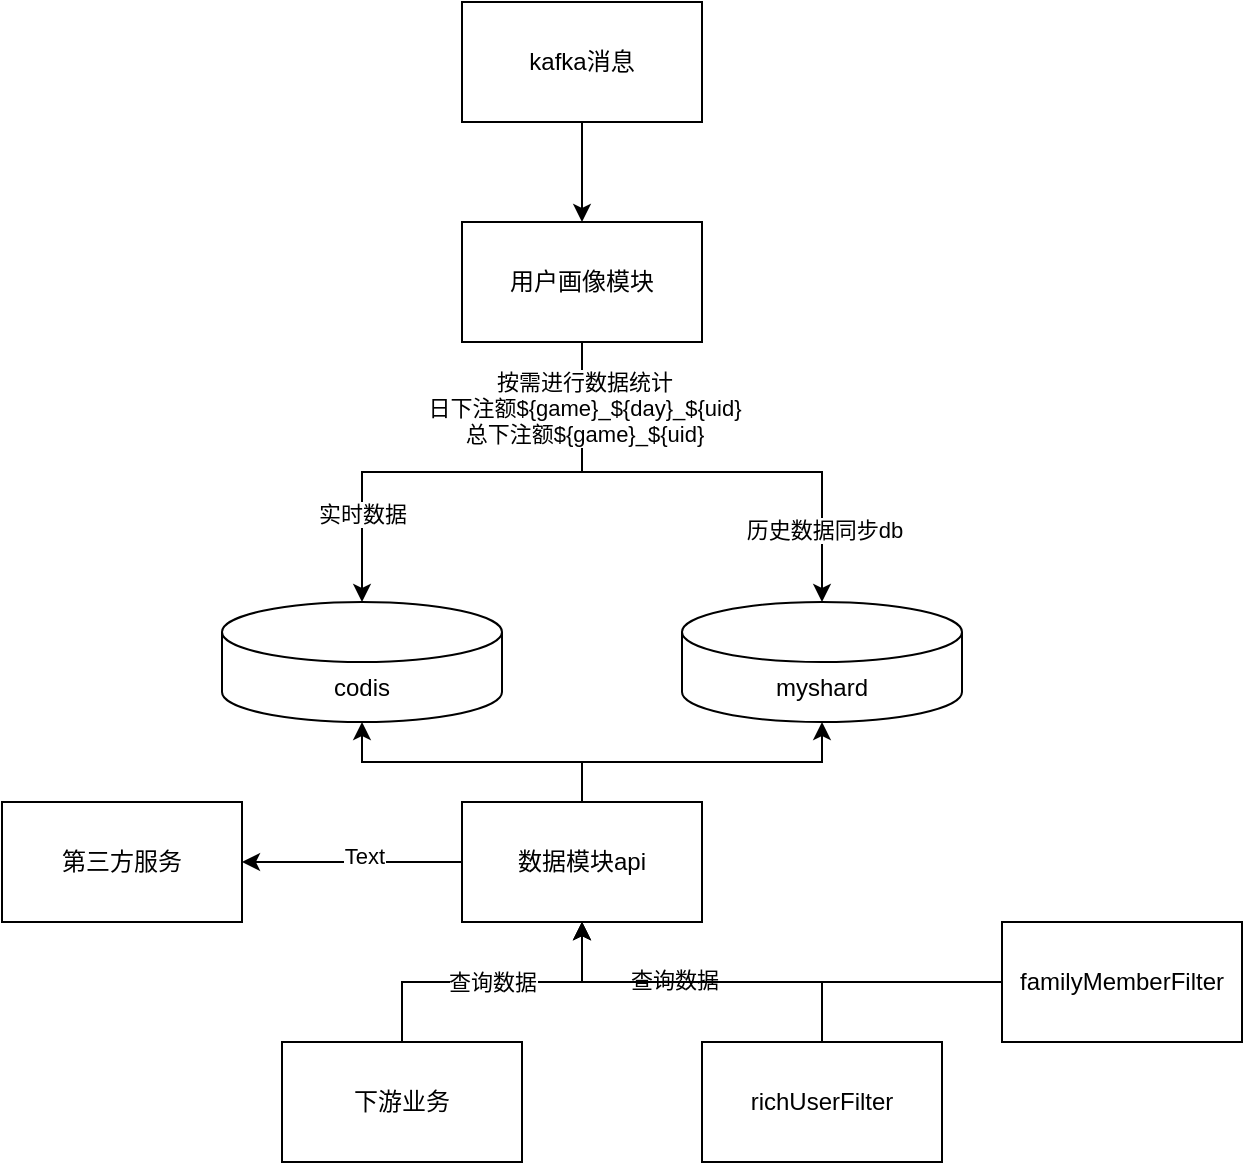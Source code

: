 <mxfile version="21.6.6" type="github">
  <diagram name="第 1 页" id="nrQ97I8aDQJ6jYaaCO9X">
    <mxGraphModel dx="1892" dy="1125" grid="1" gridSize="10" guides="1" tooltips="1" connect="1" arrows="1" fold="1" page="1" pageScale="1" pageWidth="827" pageHeight="1169" math="0" shadow="0">
      <root>
        <mxCell id="0" />
        <mxCell id="1" parent="0" />
        <mxCell id="xIcku-eGGIQmnTQTuAT2-1" value="" style="edgeStyle=orthogonalEdgeStyle;rounded=0;orthogonalLoop=1;jettySize=auto;html=1;" edge="1" parent="1" source="xIcku-eGGIQmnTQTuAT2-2" target="xIcku-eGGIQmnTQTuAT2-6">
          <mxGeometry relative="1" as="geometry" />
        </mxCell>
        <mxCell id="xIcku-eGGIQmnTQTuAT2-2" value="kafka消息" style="rounded=0;whiteSpace=wrap;html=1;" vertex="1" parent="1">
          <mxGeometry x="340" y="80" width="120" height="60" as="geometry" />
        </mxCell>
        <mxCell id="xIcku-eGGIQmnTQTuAT2-3" style="edgeStyle=orthogonalEdgeStyle;rounded=0;orthogonalLoop=1;jettySize=auto;html=1;entryX=0.5;entryY=0;entryDx=0;entryDy=0;entryPerimeter=0;" edge="1" parent="1" source="xIcku-eGGIQmnTQTuAT2-6" target="xIcku-eGGIQmnTQTuAT2-7">
          <mxGeometry relative="1" as="geometry" />
        </mxCell>
        <mxCell id="xIcku-eGGIQmnTQTuAT2-19" value="实时数据" style="edgeLabel;html=1;align=center;verticalAlign=middle;resizable=0;points=[];" vertex="1" connectable="0" parent="xIcku-eGGIQmnTQTuAT2-3">
          <mxGeometry x="0.633" relative="1" as="geometry">
            <mxPoint as="offset" />
          </mxGeometry>
        </mxCell>
        <mxCell id="xIcku-eGGIQmnTQTuAT2-4" style="edgeStyle=orthogonalEdgeStyle;rounded=0;orthogonalLoop=1;jettySize=auto;html=1;entryX=0.5;entryY=0;entryDx=0;entryDy=0;entryPerimeter=0;" edge="1" parent="1" source="xIcku-eGGIQmnTQTuAT2-6" target="xIcku-eGGIQmnTQTuAT2-8">
          <mxGeometry relative="1" as="geometry" />
        </mxCell>
        <mxCell id="xIcku-eGGIQmnTQTuAT2-5" value="按需进行数据统计&lt;br&gt;日下注额${game}_${day}_${uid}&lt;br&gt;总下注额${game}_${uid}" style="edgeLabel;html=1;align=center;verticalAlign=middle;resizable=0;points=[];" vertex="1" connectable="0" parent="xIcku-eGGIQmnTQTuAT2-4">
          <mxGeometry x="-0.736" y="1" relative="1" as="geometry">
            <mxPoint as="offset" />
          </mxGeometry>
        </mxCell>
        <mxCell id="xIcku-eGGIQmnTQTuAT2-20" value="历史数据同步db" style="edgeLabel;html=1;align=center;verticalAlign=middle;resizable=0;points=[];" vertex="1" connectable="0" parent="xIcku-eGGIQmnTQTuAT2-4">
          <mxGeometry x="0.712" y="1" relative="1" as="geometry">
            <mxPoint as="offset" />
          </mxGeometry>
        </mxCell>
        <mxCell id="xIcku-eGGIQmnTQTuAT2-6" value="用户画像模块" style="rounded=0;whiteSpace=wrap;html=1;" vertex="1" parent="1">
          <mxGeometry x="340" y="190" width="120" height="60" as="geometry" />
        </mxCell>
        <mxCell id="xIcku-eGGIQmnTQTuAT2-7" value="codis" style="shape=cylinder3;whiteSpace=wrap;html=1;boundedLbl=1;backgroundOutline=1;size=15;" vertex="1" parent="1">
          <mxGeometry x="220" y="380" width="140" height="60" as="geometry" />
        </mxCell>
        <mxCell id="xIcku-eGGIQmnTQTuAT2-8" value="myshard" style="shape=cylinder3;whiteSpace=wrap;html=1;boundedLbl=1;backgroundOutline=1;size=15;" vertex="1" parent="1">
          <mxGeometry x="450" y="380" width="140" height="60" as="geometry" />
        </mxCell>
        <mxCell id="xIcku-eGGIQmnTQTuAT2-9" value="查询数据" style="edgeStyle=orthogonalEdgeStyle;rounded=0;orthogonalLoop=1;jettySize=auto;html=1;entryX=0.5;entryY=1;entryDx=0;entryDy=0;" edge="1" parent="1" source="xIcku-eGGIQmnTQTuAT2-10" target="xIcku-eGGIQmnTQTuAT2-13">
          <mxGeometry relative="1" as="geometry">
            <mxPoint x="540" y="590" as="targetPoint" />
          </mxGeometry>
        </mxCell>
        <mxCell id="xIcku-eGGIQmnTQTuAT2-10" value="下游业务" style="rounded=0;whiteSpace=wrap;html=1;" vertex="1" parent="1">
          <mxGeometry x="250" y="600" width="120" height="60" as="geometry" />
        </mxCell>
        <mxCell id="xIcku-eGGIQmnTQTuAT2-11" style="edgeStyle=orthogonalEdgeStyle;rounded=0;orthogonalLoop=1;jettySize=auto;html=1;entryX=0.5;entryY=1;entryDx=0;entryDy=0;entryPerimeter=0;" edge="1" parent="1" source="xIcku-eGGIQmnTQTuAT2-13" target="xIcku-eGGIQmnTQTuAT2-7">
          <mxGeometry relative="1" as="geometry" />
        </mxCell>
        <mxCell id="xIcku-eGGIQmnTQTuAT2-12" style="edgeStyle=orthogonalEdgeStyle;rounded=0;orthogonalLoop=1;jettySize=auto;html=1;entryX=0.5;entryY=1;entryDx=0;entryDy=0;entryPerimeter=0;" edge="1" parent="1" source="xIcku-eGGIQmnTQTuAT2-13" target="xIcku-eGGIQmnTQTuAT2-8">
          <mxGeometry relative="1" as="geometry" />
        </mxCell>
        <mxCell id="xIcku-eGGIQmnTQTuAT2-18" value="" style="edgeStyle=orthogonalEdgeStyle;rounded=0;orthogonalLoop=1;jettySize=auto;html=1;" edge="1" parent="1" source="xIcku-eGGIQmnTQTuAT2-13" target="xIcku-eGGIQmnTQTuAT2-17">
          <mxGeometry relative="1" as="geometry" />
        </mxCell>
        <mxCell id="xIcku-eGGIQmnTQTuAT2-21" value="Text" style="edgeLabel;html=1;align=center;verticalAlign=middle;resizable=0;points=[];" vertex="1" connectable="0" parent="xIcku-eGGIQmnTQTuAT2-18">
          <mxGeometry x="-0.109" y="-3" relative="1" as="geometry">
            <mxPoint as="offset" />
          </mxGeometry>
        </mxCell>
        <mxCell id="xIcku-eGGIQmnTQTuAT2-13" value="数据模块api" style="rounded=0;whiteSpace=wrap;html=1;" vertex="1" parent="1">
          <mxGeometry x="340" y="480" width="120" height="60" as="geometry" />
        </mxCell>
        <mxCell id="xIcku-eGGIQmnTQTuAT2-14" style="edgeStyle=orthogonalEdgeStyle;rounded=0;orthogonalLoop=1;jettySize=auto;html=1;entryX=0.5;entryY=1;entryDx=0;entryDy=0;" edge="1" parent="1" source="xIcku-eGGIQmnTQTuAT2-16" target="xIcku-eGGIQmnTQTuAT2-13">
          <mxGeometry relative="1" as="geometry" />
        </mxCell>
        <mxCell id="xIcku-eGGIQmnTQTuAT2-15" value="查询数据" style="edgeLabel;html=1;align=center;verticalAlign=middle;resizable=0;points=[];" vertex="1" connectable="0" parent="xIcku-eGGIQmnTQTuAT2-14">
          <mxGeometry x="0.156" y="-1" relative="1" as="geometry">
            <mxPoint as="offset" />
          </mxGeometry>
        </mxCell>
        <mxCell id="xIcku-eGGIQmnTQTuAT2-16" value="richUserFilter" style="rounded=0;whiteSpace=wrap;html=1;" vertex="1" parent="1">
          <mxGeometry x="460" y="600" width="120" height="60" as="geometry" />
        </mxCell>
        <mxCell id="xIcku-eGGIQmnTQTuAT2-17" value="第三方服务" style="rounded=0;whiteSpace=wrap;html=1;" vertex="1" parent="1">
          <mxGeometry x="110" y="480" width="120" height="60" as="geometry" />
        </mxCell>
        <mxCell id="xIcku-eGGIQmnTQTuAT2-24" style="edgeStyle=orthogonalEdgeStyle;rounded=0;orthogonalLoop=1;jettySize=auto;html=1;entryX=0.5;entryY=1;entryDx=0;entryDy=0;" edge="1" parent="1" source="xIcku-eGGIQmnTQTuAT2-23" target="xIcku-eGGIQmnTQTuAT2-13">
          <mxGeometry relative="1" as="geometry" />
        </mxCell>
        <mxCell id="xIcku-eGGIQmnTQTuAT2-23" value="familyMemberFilter" style="rounded=0;whiteSpace=wrap;html=1;" vertex="1" parent="1">
          <mxGeometry x="610" y="540" width="120" height="60" as="geometry" />
        </mxCell>
      </root>
    </mxGraphModel>
  </diagram>
</mxfile>
